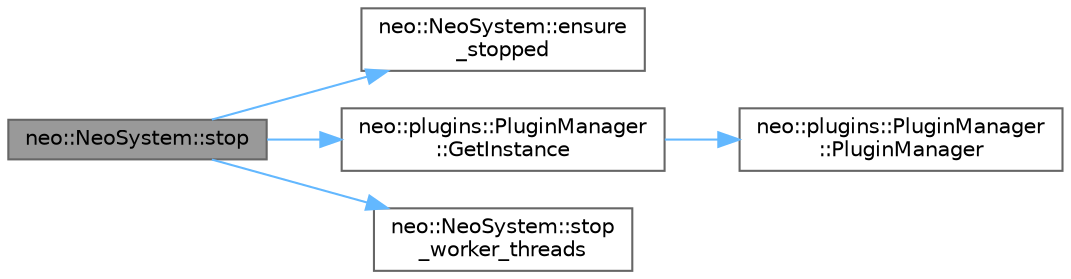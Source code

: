 digraph "neo::NeoSystem::stop"
{
 // LATEX_PDF_SIZE
  bgcolor="transparent";
  edge [fontname=Helvetica,fontsize=10,labelfontname=Helvetica,labelfontsize=10];
  node [fontname=Helvetica,fontsize=10,shape=box,height=0.2,width=0.4];
  rankdir="LR";
  Node1 [id="Node000001",label="neo::NeoSystem::stop",height=0.2,width=0.4,color="gray40", fillcolor="grey60", style="filled", fontcolor="black",tooltip="Stops the Neo system and all its components."];
  Node1 -> Node2 [id="edge1_Node000001_Node000002",color="steelblue1",style="solid",tooltip=" "];
  Node2 [id="Node000002",label="neo::NeoSystem::ensure\l_stopped",height=0.2,width=0.4,color="grey40", fillcolor="white", style="filled",URL="$classneo_1_1_neo_system.html#a19acebde05534b1a3298ffb1ef766b27",tooltip="Ensures a component is properly stopped."];
  Node1 -> Node3 [id="edge2_Node000001_Node000003",color="steelblue1",style="solid",tooltip=" "];
  Node3 [id="Node000003",label="neo::plugins::PluginManager\l::GetInstance",height=0.2,width=0.4,color="grey40", fillcolor="white", style="filled",URL="$classneo_1_1plugins_1_1_plugin_manager.html#a9468130ac6764b7fc0704396af8d769c",tooltip="Gets the instance."];
  Node3 -> Node4 [id="edge3_Node000003_Node000004",color="steelblue1",style="solid",tooltip=" "];
  Node4 [id="Node000004",label="neo::plugins::PluginManager\l::PluginManager",height=0.2,width=0.4,color="grey40", fillcolor="white", style="filled",URL="$classneo_1_1plugins_1_1_plugin_manager.html#a8d57686b00f21378ede05578d83cf69f",tooltip=" "];
  Node1 -> Node5 [id="edge4_Node000001_Node000005",color="steelblue1",style="solid",tooltip=" "];
  Node5 [id="Node000005",label="neo::NeoSystem::stop\l_worker_threads",height=0.2,width=0.4,color="grey40", fillcolor="white", style="filled",URL="$classneo_1_1_neo_system.html#ad8fa9109e3aae3bfb5fc1fabb462e468",tooltip="Stops all background worker threads."];
}
